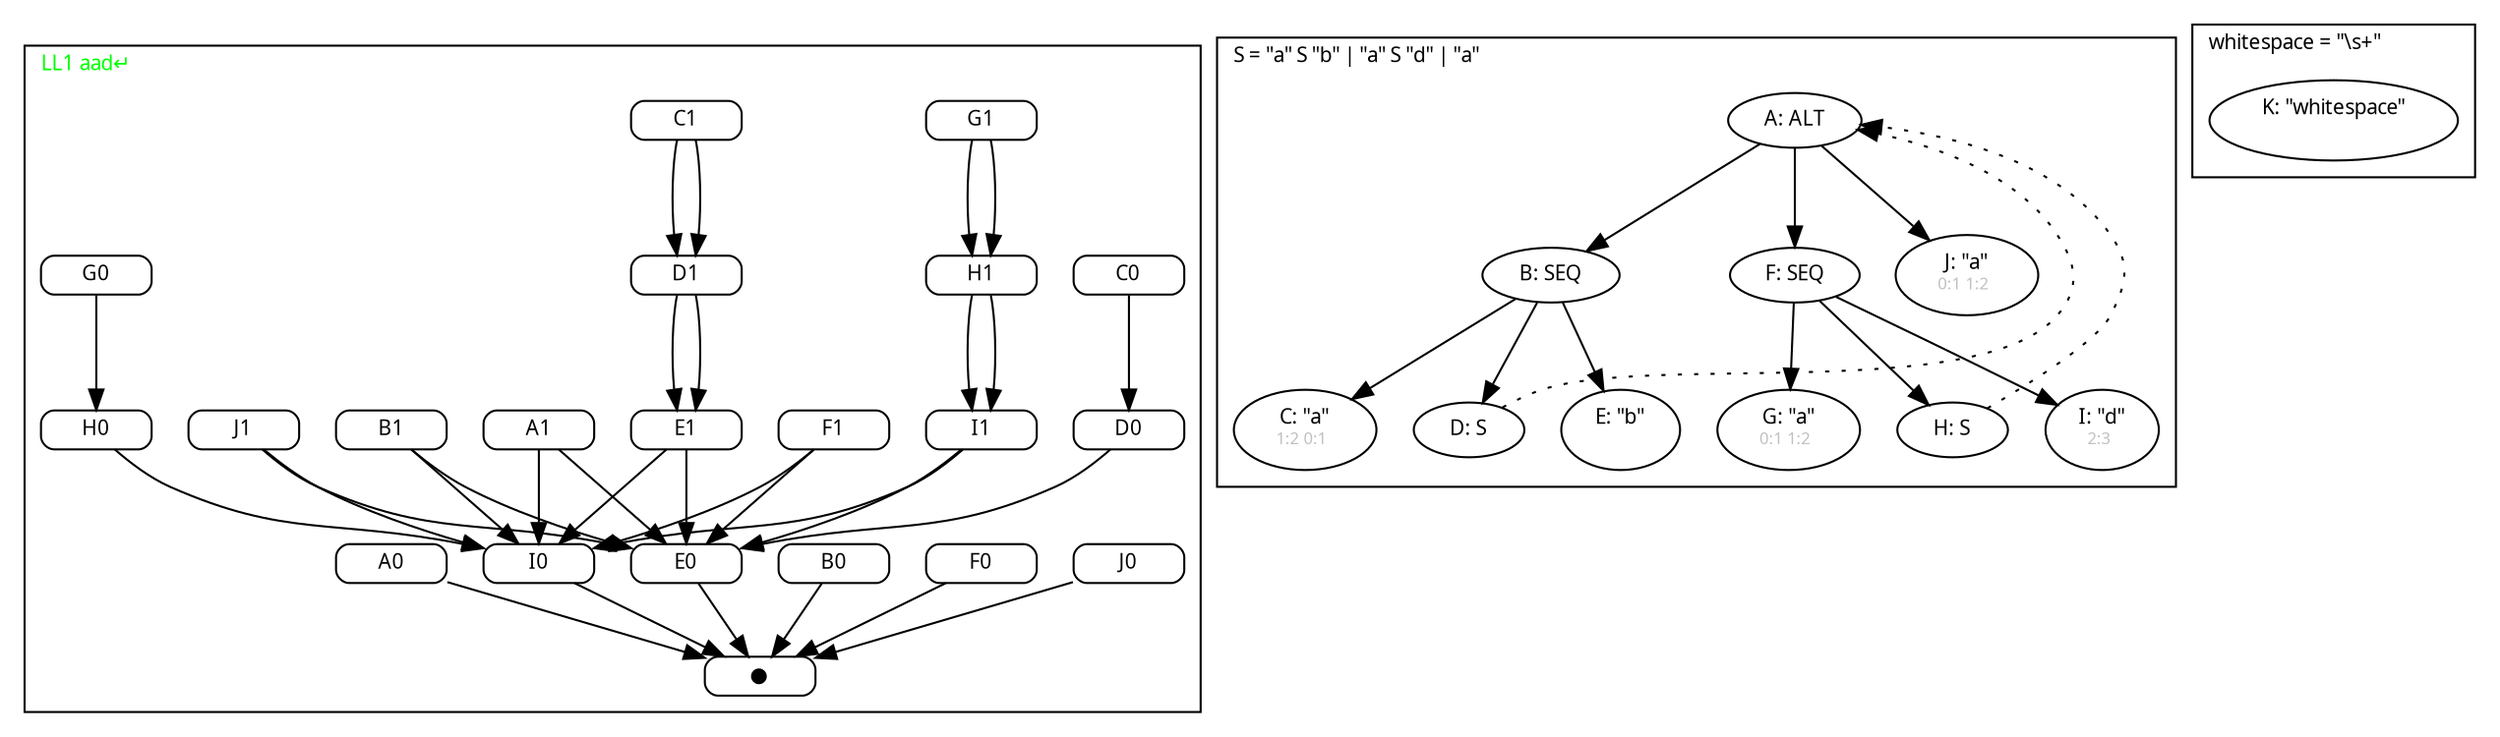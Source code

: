 digraph G {
  fontname = Menlo
  fontsize = 10
  node [fontname = Menlo, fontsize = 10]
  edge [fontname = Menlo, fontsize = 10]
  graph [ordering = out]
  subgraph GSS {
    cluster = true
    label = <LL1 aad↵> fontcolor = green
    labeljust = l
    node [shape = box, style = rounded, height = 0]
    "J1" -> "I0"
    "J1" -> "E0"
    "J0" -> "●"
    "I1" -> "I0"
    "I1" -> "E0"
    "I0" -> "●"
    "H1" -> "I1"
    "H1" -> "I1"
    "H0" -> "I0"
    "G1" -> "H1"
    "G1" -> "H1"
    "G0" -> "H0"
    "F1" -> "I0"
    "F1" -> "E0"
    "F0" -> "●"
    "E1" -> "I0"
    "E1" -> "E0"
    "E0" -> "●"
    "D1" -> "E1"
    "D1" -> "E1"
    "D0" -> "E0"
    "C1" -> "D1"
    "C1" -> "D1"
    "C0" -> "D0"
    "B1" -> "I0"
    "B1" -> "E0"
    "B0" -> "●"
    "A1" -> "I0"
    "A1" -> "E0"
    "A0" -> "●"
  }
  subgraph S {
    cluster = true
    label = <S = "a" S "b" | "a" S "d" | "a">
    labeljust = l
    node [shape = ellipse, height = 0]
    A [label = <A: ALT>]
    A -> B
    B [label = <B: SEQ>]
    B -> C
    C [label = <C: "a"<br/><font color="gray" point-size="8.0"> 1:2 0:1 </font> >]
    B -> D
    D [label = <D: S>]
    B -> E
    E [label = <E: "b"<br/><font color="gray" point-size="8.0">  </font> >]
    A -> F
    F [label = <F: SEQ>]
    F -> G
    G [label = <G: "a"<br/><font color="gray" point-size="8.0"> 0:1 1:2 </font> >]
    F -> H
    H [label = <H: S>]
    F -> I
    I [label = <I: "d"<br/><font color="gray" point-size="8.0"> 2:3 </font> >]
    A -> J
    J [label = <J: "a"<br/><font color="gray" point-size="8.0"> 0:1 1:2 </font> >]
  }
  subgraph whitespace {
    cluster = true
    label = <whitespace = "\s+">
    labeljust = l
    node [shape = ellipse, height = 0]
    K [label = <K: "whitespace"<br/><font color="gray" point-size="8.0">  </font> >]
  }
  D -> A [style = dotted, constraint = false]
  H -> A [style = dotted, constraint = false]
}